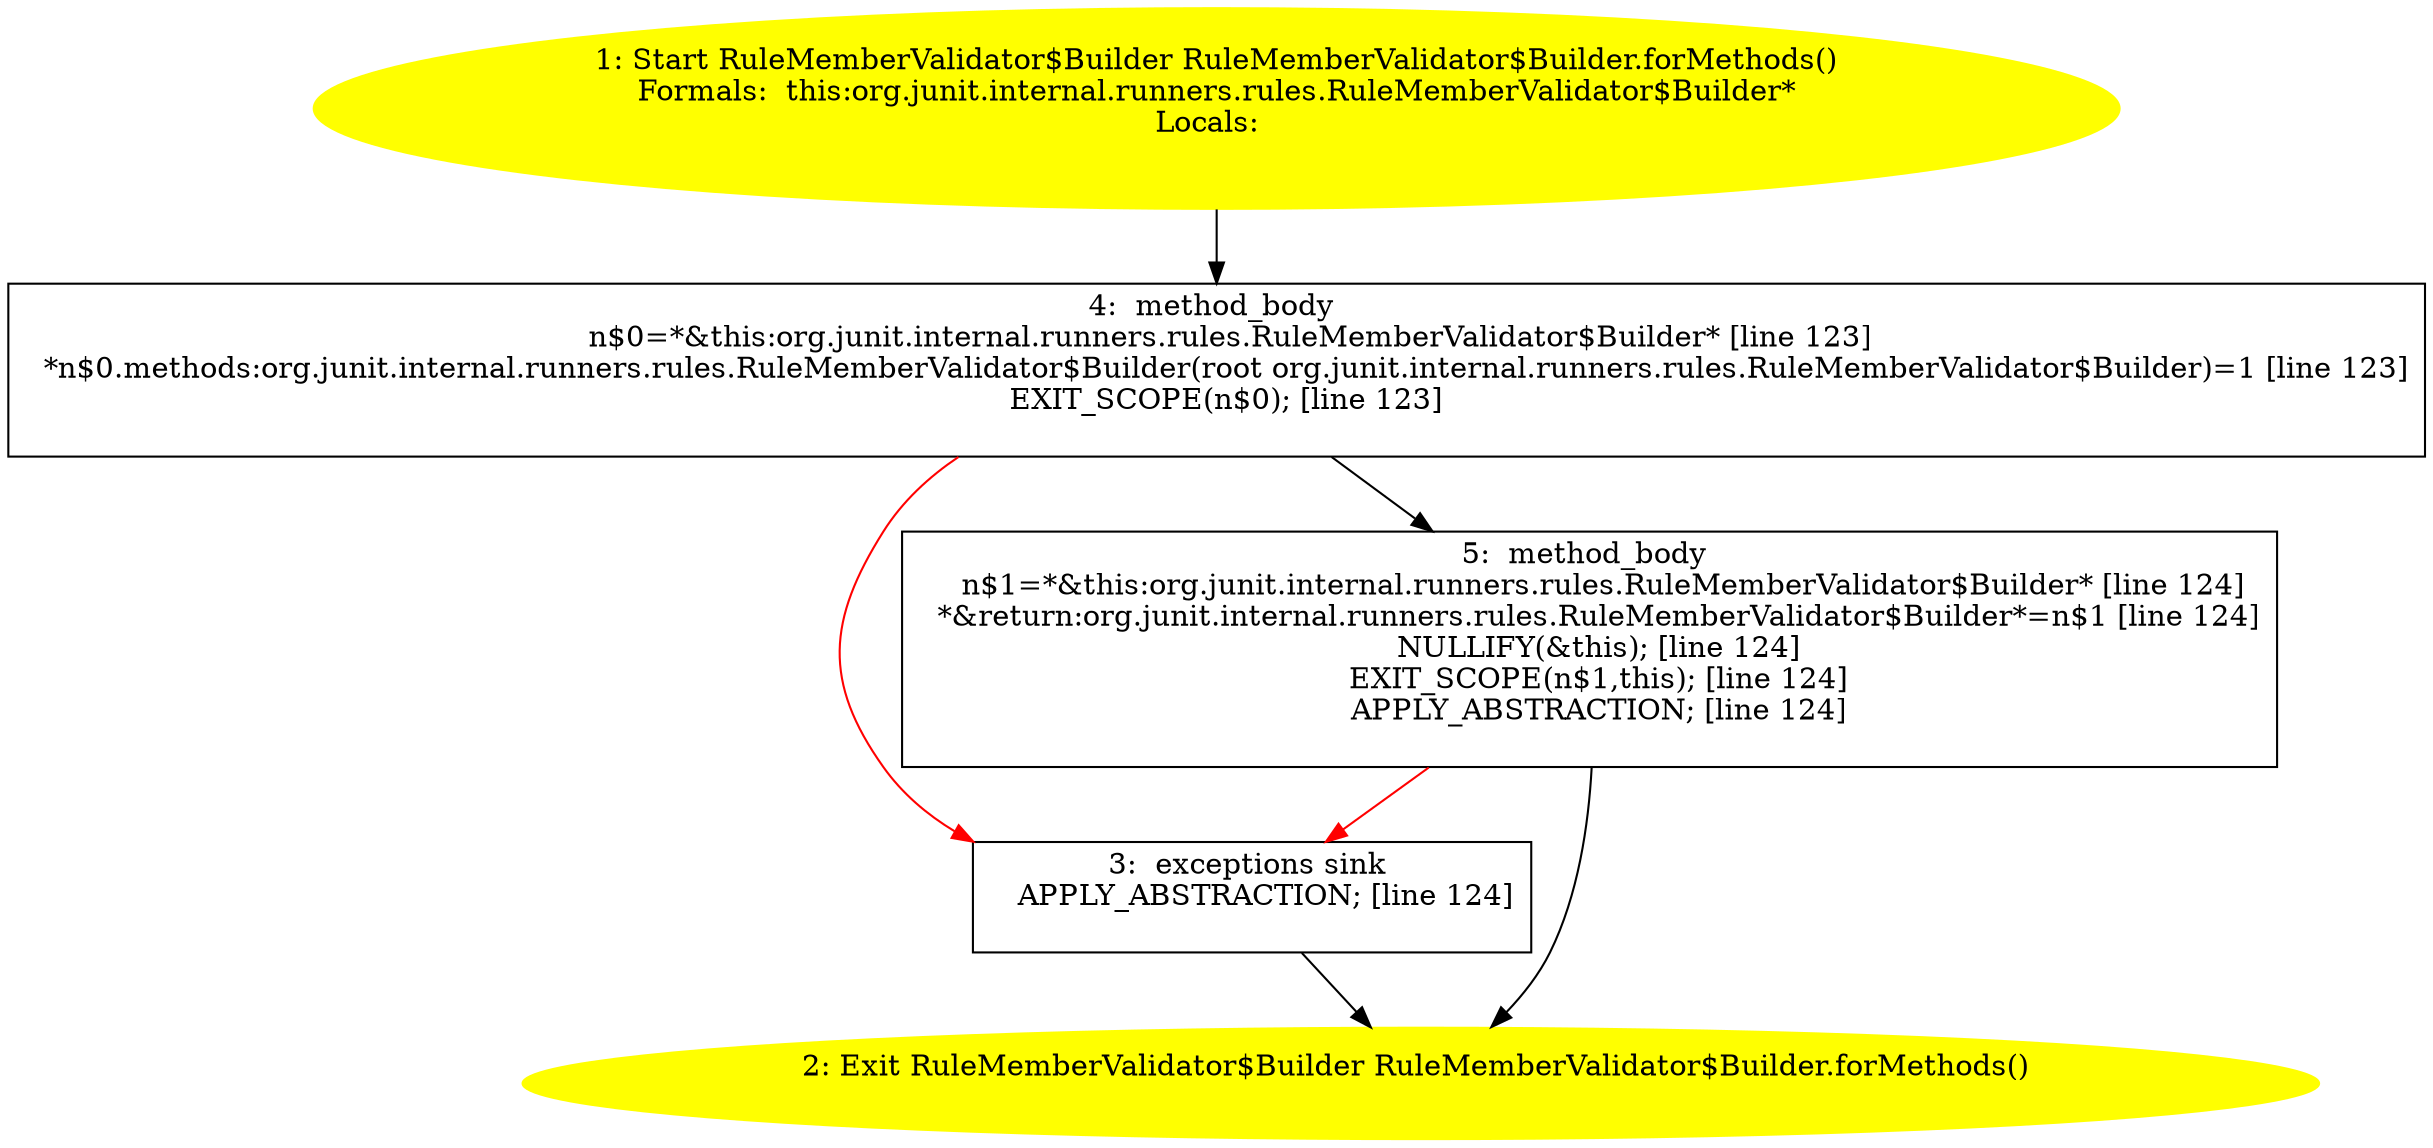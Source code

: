 /* @generated */
digraph cfg {
"org.junit.internal.runners.rules.RuleMemberValidator$Builder.forMethods():org.junit.internal.runners.8b40f6ef84fdc8c988a135580bf8be4f_1" [label="1: Start RuleMemberValidator$Builder RuleMemberValidator$Builder.forMethods()\nFormals:  this:org.junit.internal.runners.rules.RuleMemberValidator$Builder*\nLocals:  \n  " color=yellow style=filled]
	

	 "org.junit.internal.runners.rules.RuleMemberValidator$Builder.forMethods():org.junit.internal.runners.8b40f6ef84fdc8c988a135580bf8be4f_1" -> "org.junit.internal.runners.rules.RuleMemberValidator$Builder.forMethods():org.junit.internal.runners.8b40f6ef84fdc8c988a135580bf8be4f_4" ;
"org.junit.internal.runners.rules.RuleMemberValidator$Builder.forMethods():org.junit.internal.runners.8b40f6ef84fdc8c988a135580bf8be4f_2" [label="2: Exit RuleMemberValidator$Builder RuleMemberValidator$Builder.forMethods() \n  " color=yellow style=filled]
	

"org.junit.internal.runners.rules.RuleMemberValidator$Builder.forMethods():org.junit.internal.runners.8b40f6ef84fdc8c988a135580bf8be4f_3" [label="3:  exceptions sink \n   APPLY_ABSTRACTION; [line 124]\n " shape="box"]
	

	 "org.junit.internal.runners.rules.RuleMemberValidator$Builder.forMethods():org.junit.internal.runners.8b40f6ef84fdc8c988a135580bf8be4f_3" -> "org.junit.internal.runners.rules.RuleMemberValidator$Builder.forMethods():org.junit.internal.runners.8b40f6ef84fdc8c988a135580bf8be4f_2" ;
"org.junit.internal.runners.rules.RuleMemberValidator$Builder.forMethods():org.junit.internal.runners.8b40f6ef84fdc8c988a135580bf8be4f_4" [label="4:  method_body \n   n$0=*&this:org.junit.internal.runners.rules.RuleMemberValidator$Builder* [line 123]\n  *n$0.methods:org.junit.internal.runners.rules.RuleMemberValidator$Builder(root org.junit.internal.runners.rules.RuleMemberValidator$Builder)=1 [line 123]\n  EXIT_SCOPE(n$0); [line 123]\n " shape="box"]
	

	 "org.junit.internal.runners.rules.RuleMemberValidator$Builder.forMethods():org.junit.internal.runners.8b40f6ef84fdc8c988a135580bf8be4f_4" -> "org.junit.internal.runners.rules.RuleMemberValidator$Builder.forMethods():org.junit.internal.runners.8b40f6ef84fdc8c988a135580bf8be4f_5" ;
	 "org.junit.internal.runners.rules.RuleMemberValidator$Builder.forMethods():org.junit.internal.runners.8b40f6ef84fdc8c988a135580bf8be4f_4" -> "org.junit.internal.runners.rules.RuleMemberValidator$Builder.forMethods():org.junit.internal.runners.8b40f6ef84fdc8c988a135580bf8be4f_3" [color="red" ];
"org.junit.internal.runners.rules.RuleMemberValidator$Builder.forMethods():org.junit.internal.runners.8b40f6ef84fdc8c988a135580bf8be4f_5" [label="5:  method_body \n   n$1=*&this:org.junit.internal.runners.rules.RuleMemberValidator$Builder* [line 124]\n  *&return:org.junit.internal.runners.rules.RuleMemberValidator$Builder*=n$1 [line 124]\n  NULLIFY(&this); [line 124]\n  EXIT_SCOPE(n$1,this); [line 124]\n  APPLY_ABSTRACTION; [line 124]\n " shape="box"]
	

	 "org.junit.internal.runners.rules.RuleMemberValidator$Builder.forMethods():org.junit.internal.runners.8b40f6ef84fdc8c988a135580bf8be4f_5" -> "org.junit.internal.runners.rules.RuleMemberValidator$Builder.forMethods():org.junit.internal.runners.8b40f6ef84fdc8c988a135580bf8be4f_2" ;
	 "org.junit.internal.runners.rules.RuleMemberValidator$Builder.forMethods():org.junit.internal.runners.8b40f6ef84fdc8c988a135580bf8be4f_5" -> "org.junit.internal.runners.rules.RuleMemberValidator$Builder.forMethods():org.junit.internal.runners.8b40f6ef84fdc8c988a135580bf8be4f_3" [color="red" ];
}
